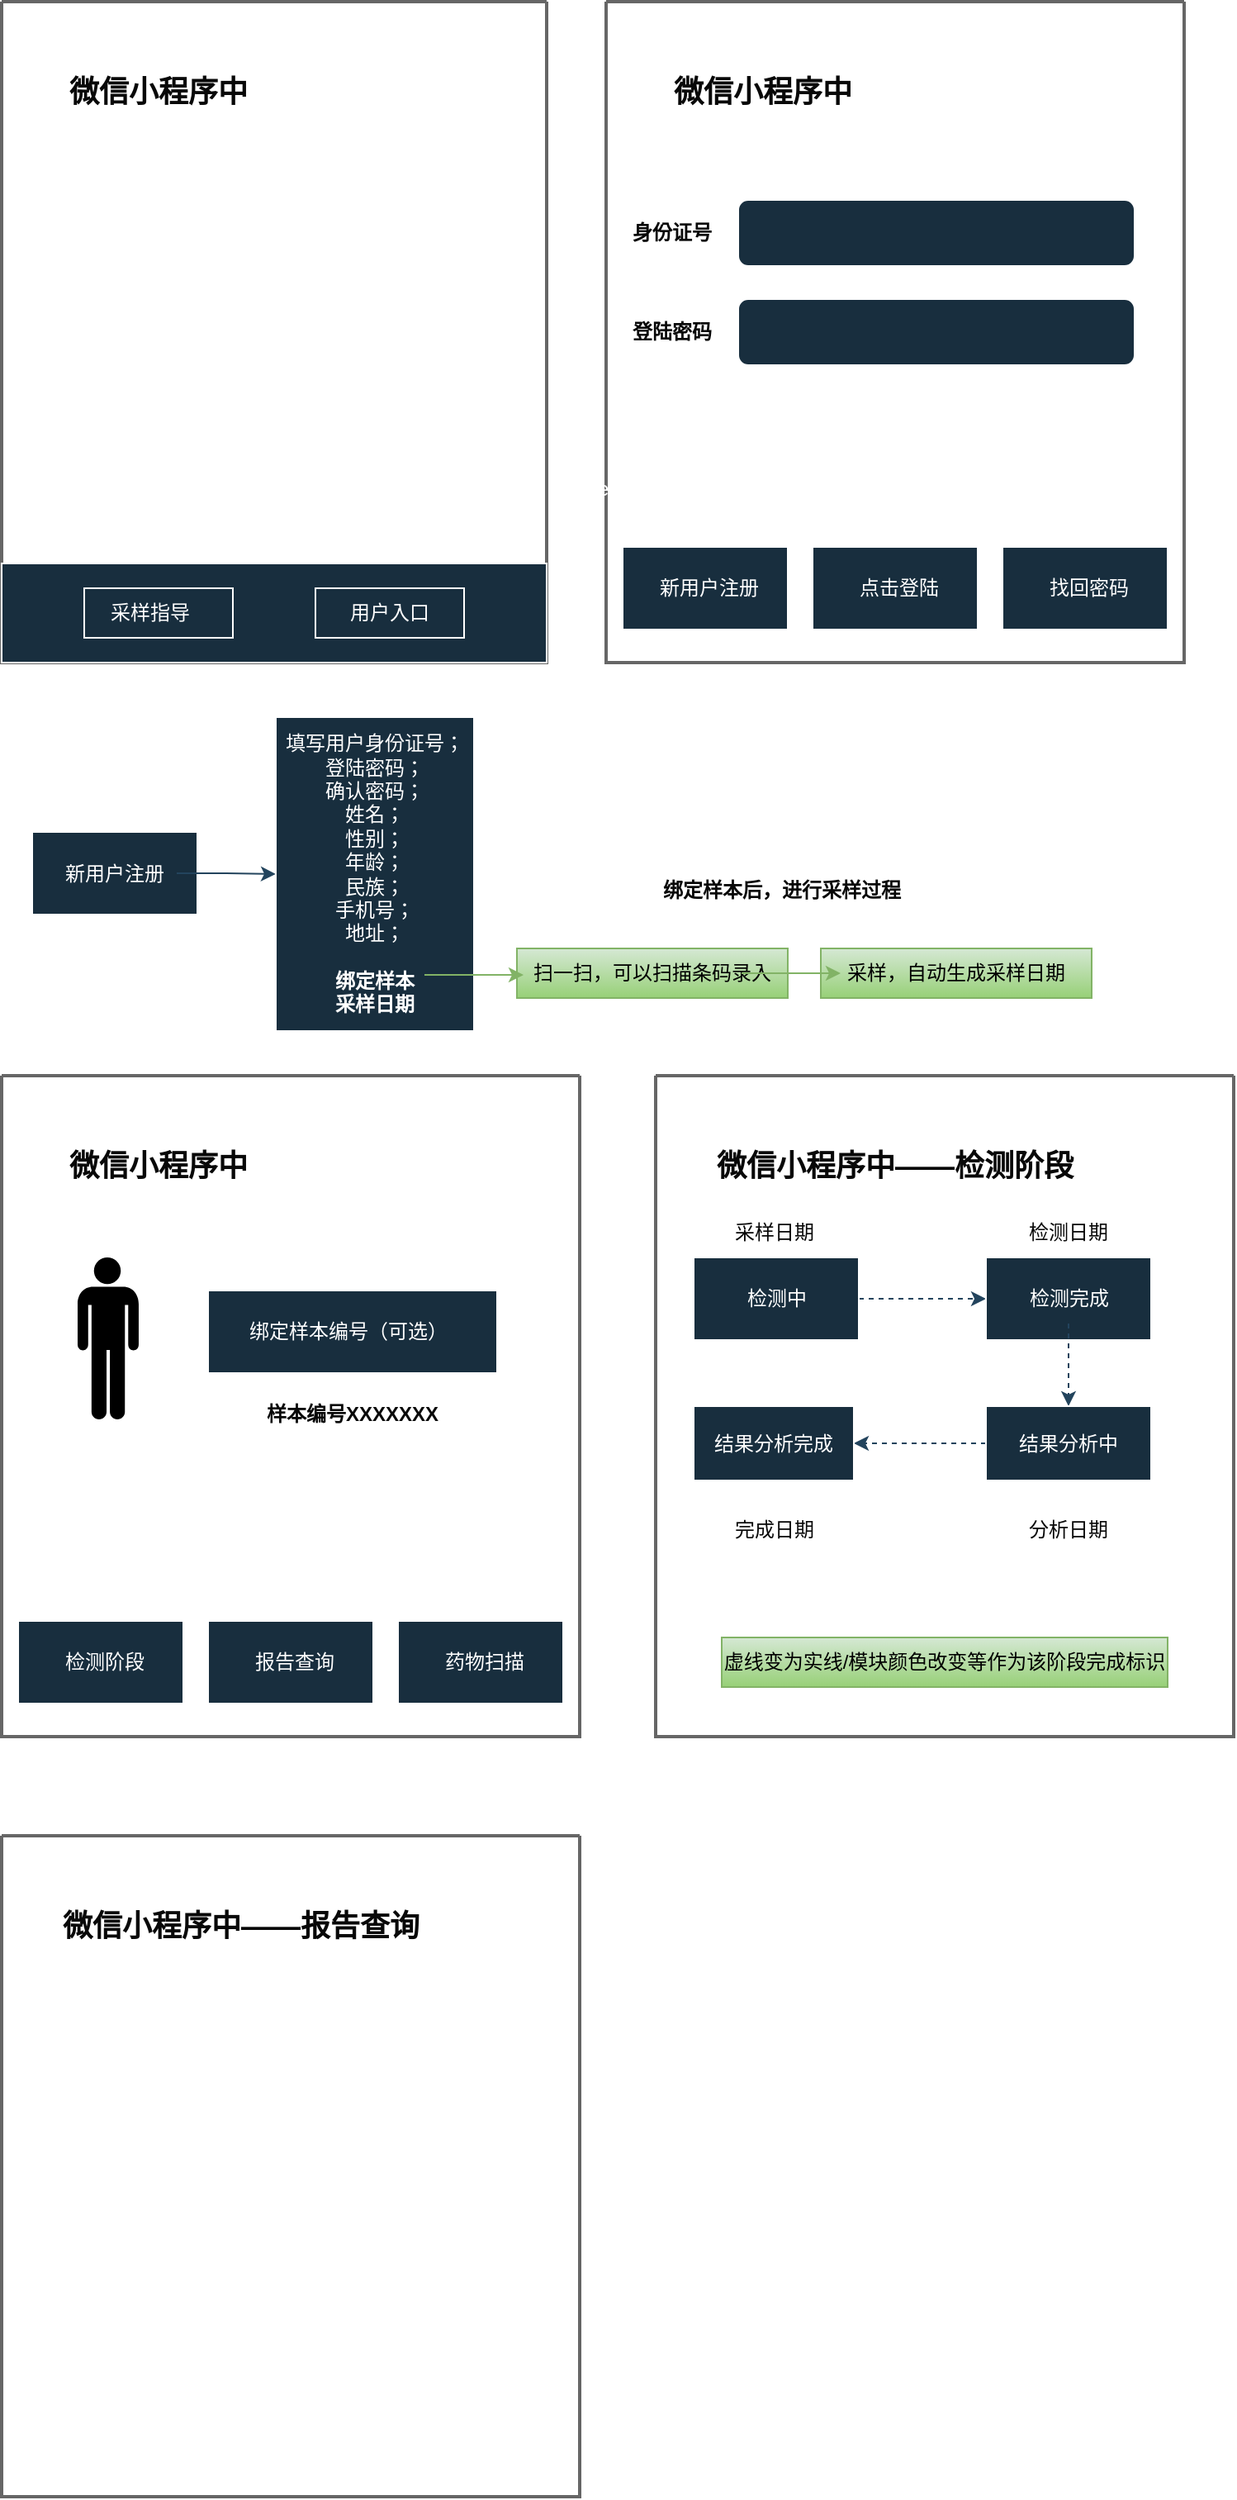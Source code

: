 <mxfile version="24.6.4" type="github">
  <diagram name="第 1 页" id="p23nzwewCbX1eRrqPVwt">
    <mxGraphModel dx="2074" dy="1116" grid="1" gridSize="10" guides="1" tooltips="1" connect="1" arrows="1" fold="1" page="1" pageScale="1" pageWidth="827" pageHeight="1169" math="0" shadow="0">
      <root>
        <mxCell id="0" />
        <mxCell id="1" parent="0" />
        <mxCell id="3xAxlQf88jidDhbGyubO-1" value="" style="swimlane;startSize=0;strokeColor=#666666;labelBackgroundColor=#D5E8D4;fillColor=#E6E6E6;gradientColor=#b3b3b3;rounded=1;strokeWidth=2;" vertex="1" parent="1">
          <mxGeometry x="64" y="210" width="330" height="400" as="geometry" />
        </mxCell>
        <mxCell id="3xAxlQf88jidDhbGyubO-3" value="微信小程序中" style="text;html=1;align=center;verticalAlign=middle;whiteSpace=wrap;rounded=0;fontStyle=1;fontSize=18;labelBackgroundColor=none;fontColor=#080808;" vertex="1" parent="3xAxlQf88jidDhbGyubO-1">
          <mxGeometry x="30" y="40" width="130" height="30" as="geometry" />
        </mxCell>
        <mxCell id="3xAxlQf88jidDhbGyubO-13" value="" style="rounded=0;whiteSpace=wrap;html=1;labelBackgroundColor=none;fillColor=#182E3E;strokeColor=#FFFFFF;fontColor=#FFFFFF;" vertex="1" parent="3xAxlQf88jidDhbGyubO-1">
          <mxGeometry y="340" width="330" height="60" as="geometry" />
        </mxCell>
        <mxCell id="3xAxlQf88jidDhbGyubO-14" value="" style="rounded=0;whiteSpace=wrap;html=1;labelBackgroundColor=none;fillColor=#182E3E;strokeColor=#FFFFFF;fontColor=#FFFFFF;" vertex="1" parent="3xAxlQf88jidDhbGyubO-1">
          <mxGeometry x="50" y="355" width="90" height="30" as="geometry" />
        </mxCell>
        <mxCell id="3xAxlQf88jidDhbGyubO-15" value="采样指导" style="text;html=1;align=center;verticalAlign=middle;whiteSpace=wrap;rounded=0;labelBackgroundColor=none;fontColor=#FFFFFF;" vertex="1" parent="3xAxlQf88jidDhbGyubO-1">
          <mxGeometry x="60" y="355" width="60" height="30" as="geometry" />
        </mxCell>
        <mxCell id="3xAxlQf88jidDhbGyubO-16" value="" style="rounded=0;whiteSpace=wrap;html=1;labelBackgroundColor=none;fillColor=#182E3E;strokeColor=#FFFFFF;fontColor=#FFFFFF;" vertex="1" parent="3xAxlQf88jidDhbGyubO-1">
          <mxGeometry x="190" y="355" width="90" height="30" as="geometry" />
        </mxCell>
        <mxCell id="3xAxlQf88jidDhbGyubO-17" value="用户入口" style="text;html=1;align=center;verticalAlign=middle;whiteSpace=wrap;rounded=0;labelBackgroundColor=none;fontColor=#FFFFFF;" vertex="1" parent="3xAxlQf88jidDhbGyubO-1">
          <mxGeometry x="205" y="355" width="60" height="30" as="geometry" />
        </mxCell>
        <mxCell id="3xAxlQf88jidDhbGyubO-10" value="" style="rounded=0;whiteSpace=wrap;html=1;labelBackgroundColor=none;fillColor=#182E3E;strokeColor=#FFFFFF;fontColor=#FFFFFF;" vertex="1" parent="1">
          <mxGeometry x="82.5" y="712.5" width="100" height="50" as="geometry" />
        </mxCell>
        <mxCell id="3xAxlQf88jidDhbGyubO-20" value="" style="edgeStyle=orthogonalEdgeStyle;rounded=0;orthogonalLoop=1;jettySize=auto;html=1;strokeColor=#23445D;" edge="1" parent="1" source="3xAxlQf88jidDhbGyubO-11" target="3xAxlQf88jidDhbGyubO-19">
          <mxGeometry relative="1" as="geometry" />
        </mxCell>
        <mxCell id="3xAxlQf88jidDhbGyubO-11" value="新用户注册" style="text;html=1;align=center;verticalAlign=middle;whiteSpace=wrap;rounded=0;labelBackgroundColor=none;fontColor=#FFFFFF;" vertex="1" parent="1">
          <mxGeometry x="95" y="722.5" width="75" height="30" as="geometry" />
        </mxCell>
        <mxCell id="3xAxlQf88jidDhbGyubO-19" value="填写用户身份证号；&lt;div&gt;登陆密码；&lt;/div&gt;&lt;div&gt;确认密码；&lt;br&gt;&lt;div&gt;姓名；&lt;/div&gt;&lt;div&gt;性别；&lt;/div&gt;&lt;div&gt;年龄；&lt;/div&gt;&lt;div&gt;民族；&lt;/div&gt;&lt;div&gt;手机号；&lt;/div&gt;&lt;div&gt;地址；&lt;/div&gt;&lt;div&gt;&lt;br&gt;&lt;/div&gt;&lt;div&gt;&lt;b&gt;绑定样本&lt;/b&gt;&lt;/div&gt;&lt;/div&gt;&lt;div&gt;&lt;b&gt;采样日期&lt;/b&gt;&lt;/div&gt;" style="whiteSpace=wrap;html=1;strokeColor=#FFFFFF;fontColor=#FFFFFF;fillColor=#182E3E;" vertex="1" parent="1">
          <mxGeometry x="230" y="643" width="120" height="190" as="geometry" />
        </mxCell>
        <mxCell id="3xAxlQf88jidDhbGyubO-23" value="" style="swimlane;startSize=0;strokeColor=#666666;labelBackgroundColor=#D5E8D4;fillColor=#E6E6E6;gradientColor=#b3b3b3;rounded=1;strokeWidth=2;" vertex="1" parent="1">
          <mxGeometry x="430" y="210" width="350" height="400" as="geometry" />
        </mxCell>
        <mxCell id="3xAxlQf88jidDhbGyubO-24" value="微信小程序中" style="text;html=1;align=center;verticalAlign=middle;whiteSpace=wrap;rounded=0;fontStyle=1;fontSize=18;labelBackgroundColor=none;fontColor=#080808;" vertex="1" parent="3xAxlQf88jidDhbGyubO-23">
          <mxGeometry x="30" y="40" width="130" height="30" as="geometry" />
        </mxCell>
        <mxCell id="3xAxlQf88jidDhbGyubO-30" value="" style="rounded=1;whiteSpace=wrap;html=1;strokeColor=#FFFFFF;fontColor=#FFFFFF;fillColor=#182E3E;" vertex="1" parent="3xAxlQf88jidDhbGyubO-23">
          <mxGeometry x="80" y="120" width="240" height="40" as="geometry" />
        </mxCell>
        <mxCell id="3xAxlQf88jidDhbGyubO-32" value="身份证号" style="text;html=1;align=center;verticalAlign=middle;whiteSpace=wrap;rounded=0;fontColor=#080808;fontStyle=1" vertex="1" parent="3xAxlQf88jidDhbGyubO-23">
          <mxGeometry x="10" y="125" width="60" height="30" as="geometry" />
        </mxCell>
        <mxCell id="3xAxlQf88jidDhbGyubO-33" value="" style="rounded=1;whiteSpace=wrap;html=1;strokeColor=#FFFFFF;fontColor=#FFFFFF;fillColor=#182E3E;" vertex="1" parent="3xAxlQf88jidDhbGyubO-23">
          <mxGeometry x="80" y="180" width="240" height="40" as="geometry" />
        </mxCell>
        <mxCell id="3xAxlQf88jidDhbGyubO-34" value="登陆密码" style="text;html=1;align=center;verticalAlign=middle;whiteSpace=wrap;rounded=0;fontColor=#080808;fontStyle=1" vertex="1" parent="3xAxlQf88jidDhbGyubO-23">
          <mxGeometry x="10" y="185" width="60" height="30" as="geometry" />
        </mxCell>
        <mxCell id="3xAxlQf88jidDhbGyubO-35" value="" style="rounded=0;whiteSpace=wrap;html=1;labelBackgroundColor=none;fillColor=#182E3E;strokeColor=#FFFFFF;fontColor=#FFFFFF;" vertex="1" parent="3xAxlQf88jidDhbGyubO-23">
          <mxGeometry x="10" y="330" width="100" height="50" as="geometry" />
        </mxCell>
        <mxCell id="3xAxlQf88jidDhbGyubO-36" value="新用户注册" style="text;html=1;align=center;verticalAlign=middle;whiteSpace=wrap;rounded=0;labelBackgroundColor=none;fontColor=#FFFFFF;" vertex="1" parent="3xAxlQf88jidDhbGyubO-23">
          <mxGeometry x="25" y="340" width="75" height="30" as="geometry" />
        </mxCell>
        <mxCell id="3xAxlQf88jidDhbGyubO-37" value="" style="rounded=0;whiteSpace=wrap;html=1;labelBackgroundColor=none;fillColor=#182E3E;strokeColor=#FFFFFF;fontColor=#FFFFFF;" vertex="1" parent="3xAxlQf88jidDhbGyubO-23">
          <mxGeometry x="125" y="330" width="100" height="50" as="geometry" />
        </mxCell>
        <mxCell id="3xAxlQf88jidDhbGyubO-38" value="点击登陆" style="text;html=1;align=center;verticalAlign=middle;whiteSpace=wrap;rounded=0;labelBackgroundColor=none;fontColor=#FFFFFF;" vertex="1" parent="3xAxlQf88jidDhbGyubO-23">
          <mxGeometry x="140" y="340" width="75" height="30" as="geometry" />
        </mxCell>
        <mxCell id="3xAxlQf88jidDhbGyubO-41" value="" style="rounded=0;whiteSpace=wrap;html=1;labelBackgroundColor=none;fillColor=#182E3E;strokeColor=#FFFFFF;fontColor=#FFFFFF;" vertex="1" parent="3xAxlQf88jidDhbGyubO-23">
          <mxGeometry x="240" y="330" width="100" height="50" as="geometry" />
        </mxCell>
        <mxCell id="3xAxlQf88jidDhbGyubO-42" value="找回密码" style="text;html=1;align=center;verticalAlign=middle;whiteSpace=wrap;rounded=0;labelBackgroundColor=none;fontColor=#FFFFFF;" vertex="1" parent="3xAxlQf88jidDhbGyubO-23">
          <mxGeometry x="255" y="340" width="75" height="30" as="geometry" />
        </mxCell>
        <mxCell id="3xAxlQf88jidDhbGyubO-39" value="" style="rounded=0;whiteSpace=wrap;html=1;labelBackgroundColor=none;fillColor=#d5e8d4;strokeColor=#82b366;gradientColor=#97d077;" vertex="1" parent="1">
          <mxGeometry x="381" y="783" width="70" height="30" as="geometry" />
        </mxCell>
        <mxCell id="3xAxlQf88jidDhbGyubO-40" value="扫一扫，可以扫描条码录入" style="text;html=1;align=center;verticalAlign=middle;whiteSpace=wrap;rounded=0;labelBackgroundColor=none;fillColor=#d5e8d4;gradientColor=#97d077;strokeColor=#82b366;" vertex="1" parent="1">
          <mxGeometry x="376" y="783" width="164" height="30" as="geometry" />
        </mxCell>
        <mxCell id="3xAxlQf88jidDhbGyubO-43" value="" style="edgeStyle=orthogonalEdgeStyle;rounded=0;orthogonalLoop=1;jettySize=auto;html=1;strokeColor=#82b366;fillColor=#d5e8d4;gradientColor=#97d077;" edge="1" parent="1">
          <mxGeometry relative="1" as="geometry">
            <mxPoint x="320" y="799" as="sourcePoint" />
            <mxPoint x="380" y="799" as="targetPoint" />
          </mxGeometry>
        </mxCell>
        <mxCell id="3xAxlQf88jidDhbGyubO-45" value="采样，自动生成采样日期" style="text;html=1;align=center;verticalAlign=middle;whiteSpace=wrap;rounded=0;labelBackgroundColor=none;fillColor=#d5e8d4;gradientColor=#97d077;strokeColor=#82b366;" vertex="1" parent="1">
          <mxGeometry x="560" y="783" width="164" height="30" as="geometry" />
        </mxCell>
        <mxCell id="3xAxlQf88jidDhbGyubO-48" value="" style="edgeStyle=orthogonalEdgeStyle;rounded=0;orthogonalLoop=1;jettySize=auto;html=1;strokeColor=#82b366;fillColor=#d5e8d4;gradientColor=#97d077;" edge="1" parent="1">
          <mxGeometry relative="1" as="geometry">
            <mxPoint x="512" y="798" as="sourcePoint" />
            <mxPoint x="572" y="798" as="targetPoint" />
          </mxGeometry>
        </mxCell>
        <mxCell id="3xAxlQf88jidDhbGyubO-49" value="Text" style="text;html=1;align=center;verticalAlign=middle;whiteSpace=wrap;rounded=0;fontColor=#FFFFFF;" vertex="1" parent="1">
          <mxGeometry x="400" y="490" width="60" height="30" as="geometry" />
        </mxCell>
        <mxCell id="3xAxlQf88jidDhbGyubO-50" value="&lt;font color=&quot;#080808&quot;&gt;绑定样本后，进行采样过程&lt;/font&gt;" style="text;html=1;align=center;verticalAlign=middle;resizable=0;points=[];autosize=1;strokeColor=none;fillColor=none;fontColor=#FFFFFF;fontStyle=1" vertex="1" parent="1">
          <mxGeometry x="451" y="732.5" width="170" height="30" as="geometry" />
        </mxCell>
        <mxCell id="3xAxlQf88jidDhbGyubO-52" value="" style="swimlane;startSize=0;strokeColor=#666666;labelBackgroundColor=#D5E8D4;fillColor=#E6E6E6;gradientColor=#b3b3b3;rounded=1;strokeWidth=2;" vertex="1" parent="1">
          <mxGeometry x="64" y="860" width="350" height="400" as="geometry" />
        </mxCell>
        <mxCell id="3xAxlQf88jidDhbGyubO-53" value="微信小程序中" style="text;html=1;align=center;verticalAlign=middle;whiteSpace=wrap;rounded=0;fontStyle=1;fontSize=18;labelBackgroundColor=none;fontColor=#080808;" vertex="1" parent="3xAxlQf88jidDhbGyubO-52">
          <mxGeometry x="30" y="40" width="130" height="30" as="geometry" />
        </mxCell>
        <mxCell id="3xAxlQf88jidDhbGyubO-58" value="" style="rounded=0;whiteSpace=wrap;html=1;labelBackgroundColor=none;fillColor=#182E3E;strokeColor=#FFFFFF;fontColor=#FFFFFF;" vertex="1" parent="3xAxlQf88jidDhbGyubO-52">
          <mxGeometry x="10" y="330" width="100" height="50" as="geometry" />
        </mxCell>
        <mxCell id="3xAxlQf88jidDhbGyubO-59" value="检测阶段" style="text;html=1;align=center;verticalAlign=middle;whiteSpace=wrap;rounded=0;labelBackgroundColor=none;fontColor=#FFFFFF;" vertex="1" parent="3xAxlQf88jidDhbGyubO-52">
          <mxGeometry x="25" y="340" width="75" height="30" as="geometry" />
        </mxCell>
        <mxCell id="3xAxlQf88jidDhbGyubO-60" value="" style="rounded=0;whiteSpace=wrap;html=1;labelBackgroundColor=none;fillColor=#182E3E;strokeColor=#FFFFFF;fontColor=#FFFFFF;" vertex="1" parent="3xAxlQf88jidDhbGyubO-52">
          <mxGeometry x="125" y="330" width="100" height="50" as="geometry" />
        </mxCell>
        <mxCell id="3xAxlQf88jidDhbGyubO-61" value="报告查询" style="text;html=1;align=center;verticalAlign=middle;whiteSpace=wrap;rounded=0;labelBackgroundColor=none;fontColor=#FFFFFF;" vertex="1" parent="3xAxlQf88jidDhbGyubO-52">
          <mxGeometry x="140" y="340" width="75" height="30" as="geometry" />
        </mxCell>
        <mxCell id="3xAxlQf88jidDhbGyubO-62" value="" style="rounded=0;whiteSpace=wrap;html=1;labelBackgroundColor=none;fillColor=#182E3E;strokeColor=#FFFFFF;fontColor=#FFFFFF;" vertex="1" parent="3xAxlQf88jidDhbGyubO-52">
          <mxGeometry x="240" y="330" width="100" height="50" as="geometry" />
        </mxCell>
        <mxCell id="3xAxlQf88jidDhbGyubO-63" value="药物扫描" style="text;html=1;align=center;verticalAlign=middle;whiteSpace=wrap;rounded=0;labelBackgroundColor=none;fontColor=#FFFFFF;" vertex="1" parent="3xAxlQf88jidDhbGyubO-52">
          <mxGeometry x="255" y="340" width="75" height="30" as="geometry" />
        </mxCell>
        <mxCell id="3xAxlQf88jidDhbGyubO-64" value="" style="shape=mxgraph.signs.people.man_1;html=1;pointerEvents=1;fillColor=#000000;strokeColor=none;verticalLabelPosition=bottom;verticalAlign=top;align=center;sketch=0;fontColor=#FFFFFF;" vertex="1" parent="3xAxlQf88jidDhbGyubO-52">
          <mxGeometry x="46" y="110" width="37" height="98" as="geometry" />
        </mxCell>
        <mxCell id="3xAxlQf88jidDhbGyubO-67" value="" style="endArrow=none;html=1;rounded=0;strokeColor=#23445D;" edge="1" parent="3xAxlQf88jidDhbGyubO-52">
          <mxGeometry width="50" height="50" relative="1" as="geometry">
            <mxPoint x="125" y="150" as="sourcePoint" />
            <mxPoint x="276" y="150" as="targetPoint" />
          </mxGeometry>
        </mxCell>
        <mxCell id="3xAxlQf88jidDhbGyubO-68" value="" style="endArrow=none;html=1;rounded=0;strokeColor=#23445D;" edge="1" parent="3xAxlQf88jidDhbGyubO-52">
          <mxGeometry width="50" height="50" relative="1" as="geometry">
            <mxPoint x="125" y="180" as="sourcePoint" />
            <mxPoint x="276" y="180" as="targetPoint" />
          </mxGeometry>
        </mxCell>
        <mxCell id="3xAxlQf88jidDhbGyubO-111" value="" style="rounded=0;whiteSpace=wrap;html=1;labelBackgroundColor=none;fillColor=#182E3E;strokeColor=#FFFFFF;fontColor=#FFFFFF;" vertex="1" parent="3xAxlQf88jidDhbGyubO-52">
          <mxGeometry x="125" y="130" width="175" height="50" as="geometry" />
        </mxCell>
        <mxCell id="3xAxlQf88jidDhbGyubO-112" value="绑定样本编号（可选）" style="text;html=1;align=center;verticalAlign=middle;whiteSpace=wrap;rounded=0;labelBackgroundColor=none;fontColor=#FFFFFF;" vertex="1" parent="3xAxlQf88jidDhbGyubO-52">
          <mxGeometry x="140" y="140" width="140" height="30" as="geometry" />
        </mxCell>
        <mxCell id="3xAxlQf88jidDhbGyubO-113" value="样本编号XXXXXXX" style="text;html=1;align=center;verticalAlign=middle;whiteSpace=wrap;rounded=0;fontColor=#080808;fontStyle=1" vertex="1" parent="3xAxlQf88jidDhbGyubO-52">
          <mxGeometry x="125" y="190" width="175" height="30" as="geometry" />
        </mxCell>
        <mxCell id="3xAxlQf88jidDhbGyubO-69" value="" style="swimlane;startSize=0;strokeColor=#666666;labelBackgroundColor=#D5E8D4;fillColor=#E6E6E6;gradientColor=#b3b3b3;rounded=1;strokeWidth=2;" vertex="1" parent="1">
          <mxGeometry x="460" y="860" width="350" height="400" as="geometry" />
        </mxCell>
        <mxCell id="3xAxlQf88jidDhbGyubO-70" value="微信小程序中——检测阶段" style="text;html=1;align=center;verticalAlign=middle;whiteSpace=wrap;rounded=0;fontStyle=1;fontSize=18;labelBackgroundColor=none;fontColor=#080808;" vertex="1" parent="3xAxlQf88jidDhbGyubO-69">
          <mxGeometry x="30" y="40" width="230" height="30" as="geometry" />
        </mxCell>
        <mxCell id="3xAxlQf88jidDhbGyubO-85" style="edgeStyle=orthogonalEdgeStyle;rounded=0;orthogonalLoop=1;jettySize=auto;html=1;strokeColor=#23445D;dashed=1;" edge="1" parent="3xAxlQf88jidDhbGyubO-69" source="3xAxlQf88jidDhbGyubO-71" target="3xAxlQf88jidDhbGyubO-83">
          <mxGeometry relative="1" as="geometry" />
        </mxCell>
        <mxCell id="3xAxlQf88jidDhbGyubO-71" value="" style="rounded=0;whiteSpace=wrap;html=1;labelBackgroundColor=none;fillColor=#182E3E;strokeColor=#FFFFFF;fontColor=#FFFFFF;" vertex="1" parent="3xAxlQf88jidDhbGyubO-69">
          <mxGeometry x="23" y="110" width="100" height="50" as="geometry" />
        </mxCell>
        <mxCell id="3xAxlQf88jidDhbGyubO-72" value="检测中" style="text;html=1;align=center;verticalAlign=middle;whiteSpace=wrap;rounded=0;labelBackgroundColor=none;fontColor=#FFFFFF;" vertex="1" parent="3xAxlQf88jidDhbGyubO-69">
          <mxGeometry x="35.5" y="120" width="75" height="30" as="geometry" />
        </mxCell>
        <mxCell id="3xAxlQf88jidDhbGyubO-83" value="" style="rounded=0;whiteSpace=wrap;html=1;labelBackgroundColor=none;fillColor=#182E3E;strokeColor=#FFFFFF;fontColor=#FFFFFF;" vertex="1" parent="3xAxlQf88jidDhbGyubO-69">
          <mxGeometry x="200" y="110" width="100" height="50" as="geometry" />
        </mxCell>
        <mxCell id="3xAxlQf88jidDhbGyubO-87" value="" style="edgeStyle=orthogonalEdgeStyle;rounded=0;orthogonalLoop=1;jettySize=auto;html=1;strokeColor=#23445D;dashed=1;" edge="1" parent="3xAxlQf88jidDhbGyubO-69" source="3xAxlQf88jidDhbGyubO-84" target="3xAxlQf88jidDhbGyubO-86">
          <mxGeometry relative="1" as="geometry" />
        </mxCell>
        <mxCell id="3xAxlQf88jidDhbGyubO-84" value="检测完成" style="text;html=1;align=center;verticalAlign=middle;whiteSpace=wrap;rounded=0;labelBackgroundColor=none;fontColor=#FFFFFF;" vertex="1" parent="3xAxlQf88jidDhbGyubO-69">
          <mxGeometry x="212.5" y="120" width="75" height="30" as="geometry" />
        </mxCell>
        <mxCell id="3xAxlQf88jidDhbGyubO-89" value="" style="edgeStyle=orthogonalEdgeStyle;rounded=0;orthogonalLoop=1;jettySize=auto;html=1;strokeColor=#23445D;dashed=1;" edge="1" parent="3xAxlQf88jidDhbGyubO-69" source="3xAxlQf88jidDhbGyubO-86" target="3xAxlQf88jidDhbGyubO-88">
          <mxGeometry relative="1" as="geometry" />
        </mxCell>
        <mxCell id="3xAxlQf88jidDhbGyubO-86" value="结果分析中" style="whiteSpace=wrap;html=1;strokeColor=#FFFFFF;fontColor=#FFFFFF;fillColor=#182E3E;" vertex="1" parent="3xAxlQf88jidDhbGyubO-69">
          <mxGeometry x="200" y="200" width="100" height="45" as="geometry" />
        </mxCell>
        <mxCell id="3xAxlQf88jidDhbGyubO-88" value="结果分析完成" style="whiteSpace=wrap;html=1;strokeColor=#FFFFFF;fontColor=#FFFFFF;fillColor=#182E3E;" vertex="1" parent="3xAxlQf88jidDhbGyubO-69">
          <mxGeometry x="23" y="200" width="97" height="45" as="geometry" />
        </mxCell>
        <mxCell id="3xAxlQf88jidDhbGyubO-90" value="采样日期" style="text;html=1;align=center;verticalAlign=middle;whiteSpace=wrap;rounded=0;fontColor=#080808;" vertex="1" parent="3xAxlQf88jidDhbGyubO-69">
          <mxGeometry x="41.5" y="80" width="60" height="30" as="geometry" />
        </mxCell>
        <mxCell id="3xAxlQf88jidDhbGyubO-91" value="检测日期" style="text;html=1;align=center;verticalAlign=middle;whiteSpace=wrap;rounded=0;fontColor=#080808;" vertex="1" parent="3xAxlQf88jidDhbGyubO-69">
          <mxGeometry x="220" y="80" width="60" height="30" as="geometry" />
        </mxCell>
        <mxCell id="3xAxlQf88jidDhbGyubO-92" value="分析日期" style="text;html=1;align=center;verticalAlign=middle;whiteSpace=wrap;rounded=0;fontColor=#080808;" vertex="1" parent="3xAxlQf88jidDhbGyubO-69">
          <mxGeometry x="220" y="260" width="60" height="30" as="geometry" />
        </mxCell>
        <mxCell id="3xAxlQf88jidDhbGyubO-93" value="完成日期" style="text;html=1;align=center;verticalAlign=middle;whiteSpace=wrap;rounded=0;fontColor=#080808;" vertex="1" parent="3xAxlQf88jidDhbGyubO-69">
          <mxGeometry x="41.5" y="260" width="60" height="30" as="geometry" />
        </mxCell>
        <mxCell id="3xAxlQf88jidDhbGyubO-94" value="" style="swimlane;startSize=0;strokeColor=#666666;labelBackgroundColor=#D5E8D4;fillColor=#E6E6E6;gradientColor=#b3b3b3;rounded=1;strokeWidth=2;" vertex="1" parent="1">
          <mxGeometry x="64" y="1320" width="350" height="400" as="geometry" />
        </mxCell>
        <mxCell id="3xAxlQf88jidDhbGyubO-95" value="微信小程序中——报告查询" style="text;html=1;align=center;verticalAlign=middle;whiteSpace=wrap;rounded=0;fontStyle=1;fontSize=18;labelBackgroundColor=none;fontColor=#080808;" vertex="1" parent="3xAxlQf88jidDhbGyubO-94">
          <mxGeometry x="30" y="40" width="230" height="30" as="geometry" />
        </mxCell>
        <mxCell id="3xAxlQf88jidDhbGyubO-109" value="虚线变为实线/模块颜色改变等作为该阶段完成标识" style="text;html=1;align=center;verticalAlign=middle;whiteSpace=wrap;rounded=0;labelBackgroundColor=none;fillColor=#d5e8d4;gradientColor=#97d077;strokeColor=#82b366;" vertex="1" parent="1">
          <mxGeometry x="500" y="1200" width="270" height="30" as="geometry" />
        </mxCell>
      </root>
    </mxGraphModel>
  </diagram>
</mxfile>
